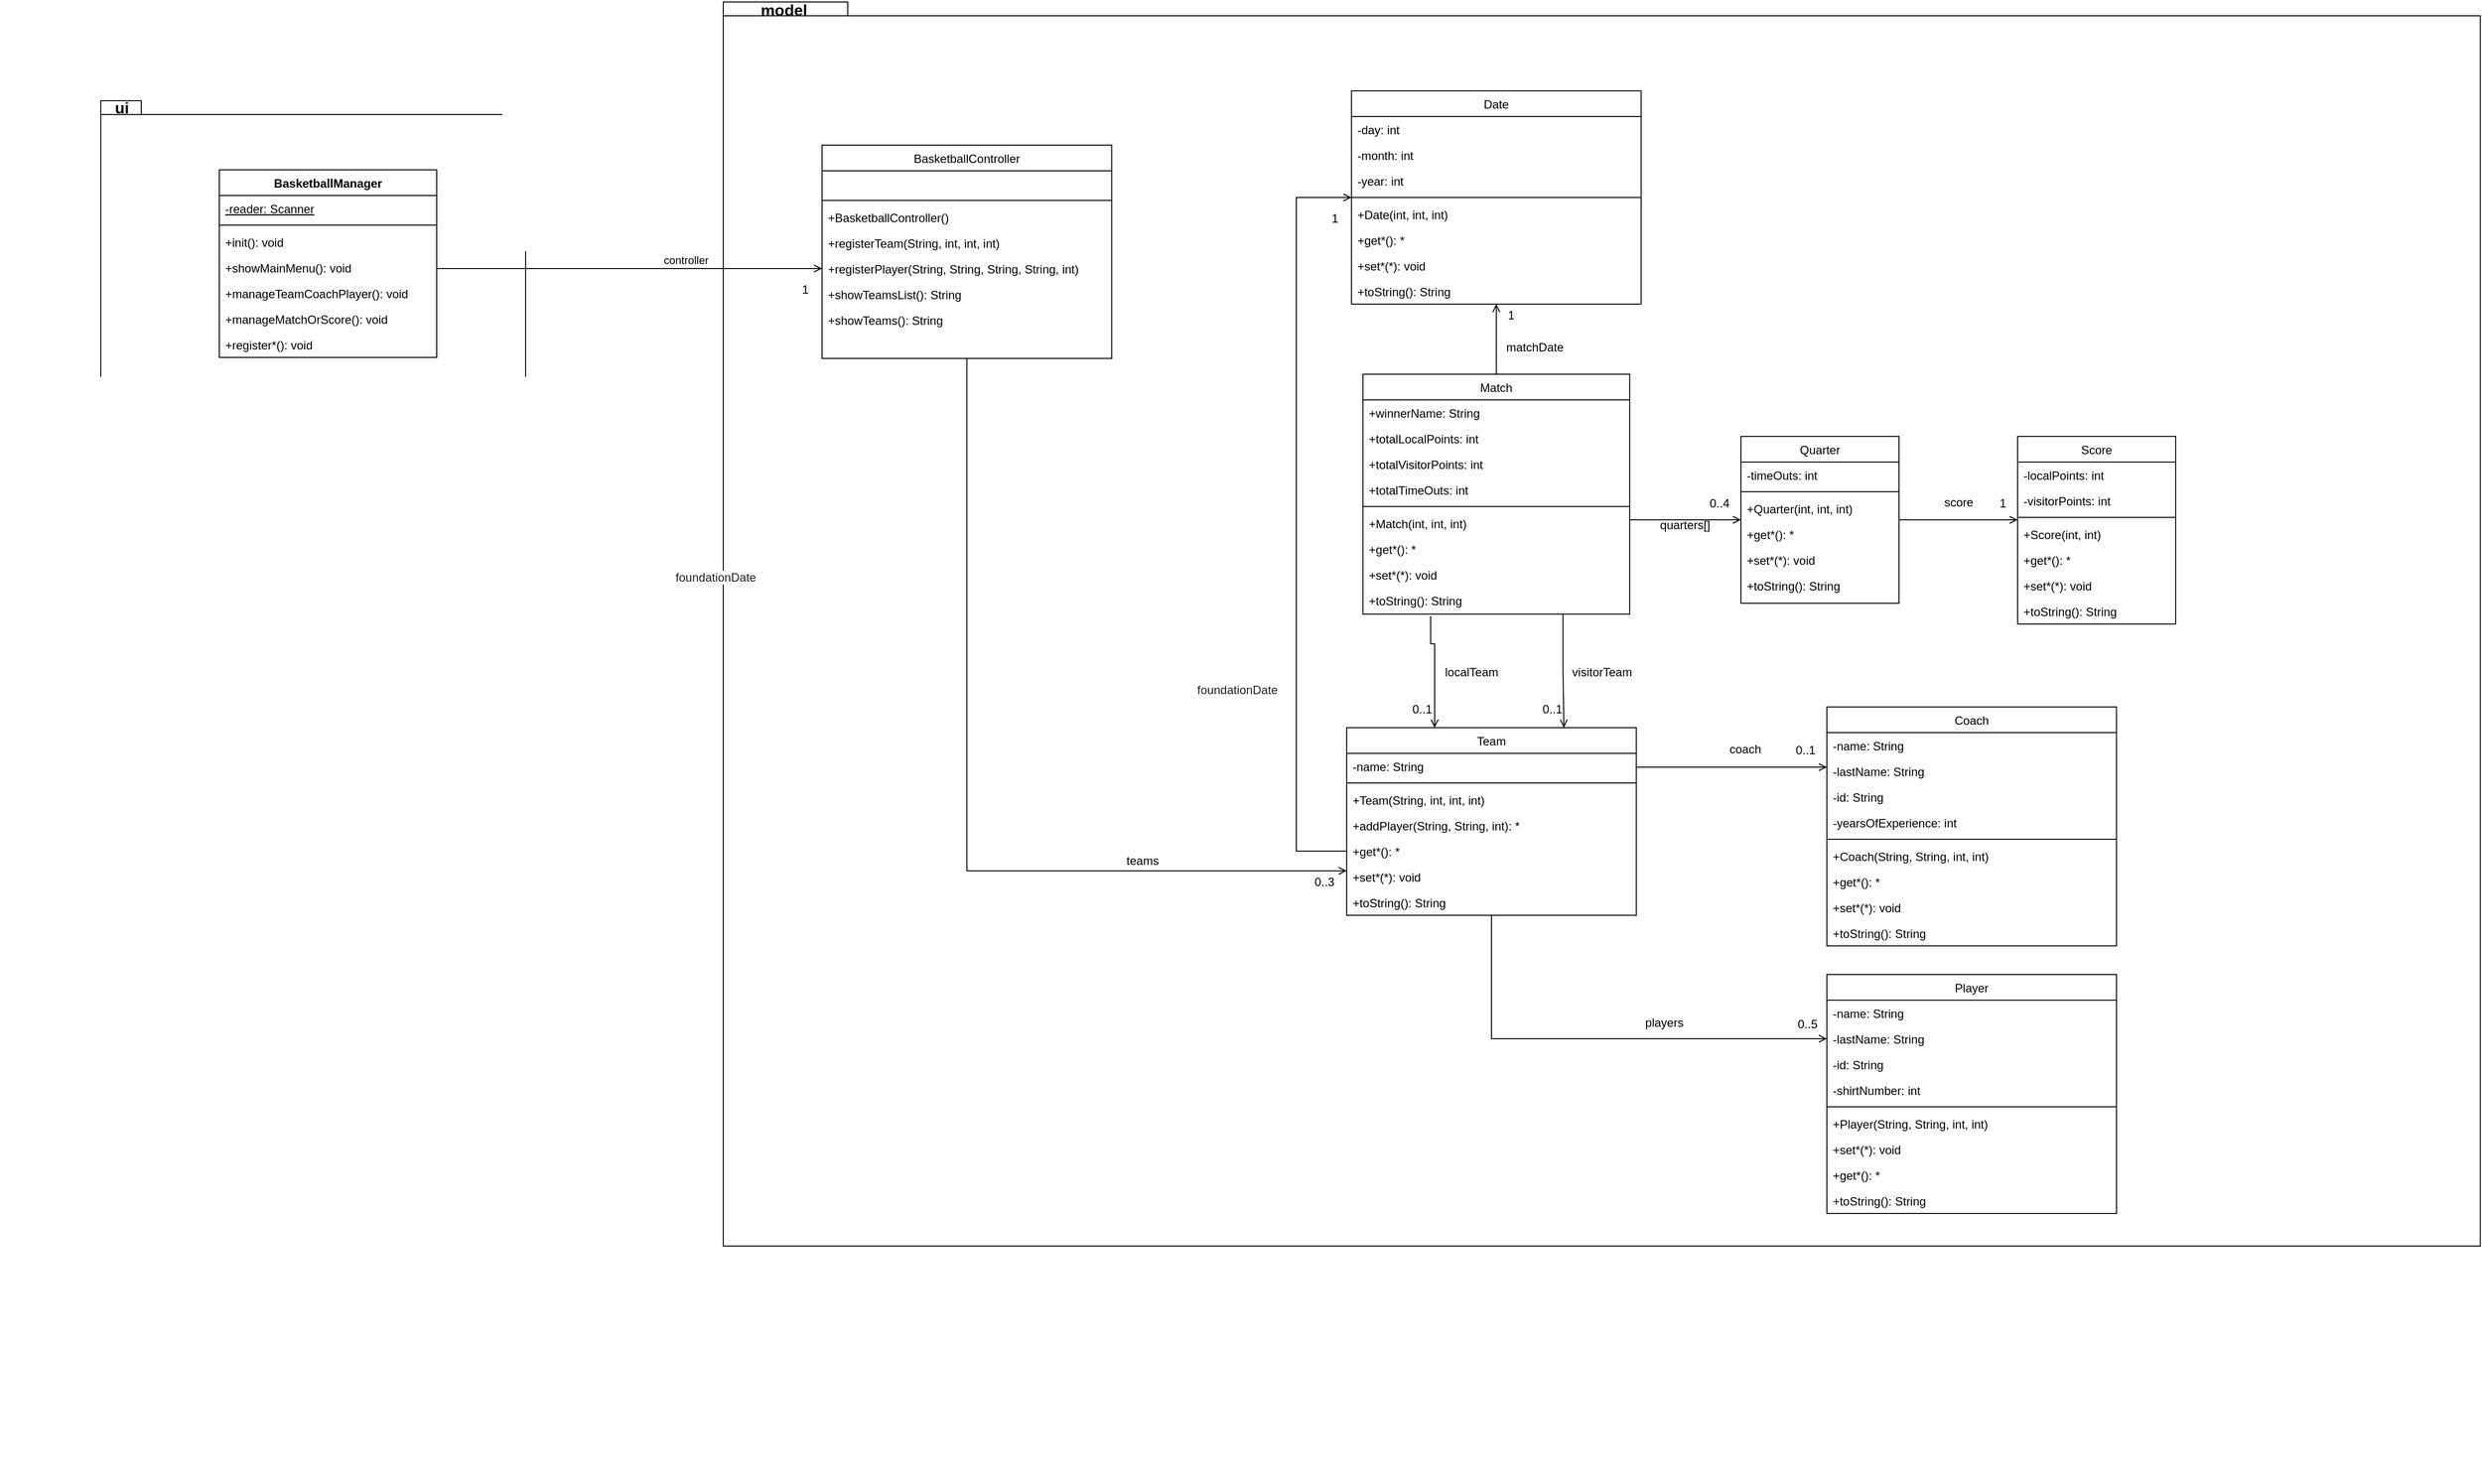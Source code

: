 <mxfile version="17.1.3" type="device"><diagram id="C5RBs43oDa-KdzZeNtuy" name="Page-1"><mxGraphModel dx="2058" dy="1641" grid="1" gridSize="10" guides="1" tooltips="1" connect="1" arrows="1" fold="1" page="1" pageScale="1" pageWidth="827" pageHeight="1169" math="0" shadow="0"><root><mxCell id="WIyWlLk6GJQsqaUBKTNV-0"/><mxCell id="WIyWlLk6GJQsqaUBKTNV-1" parent="WIyWlLk6GJQsqaUBKTNV-0"/><mxCell id="iSvfDCIpd0G1INtYwZN1-60" value="" style="group;editable=0;" parent="WIyWlLk6GJQsqaUBKTNV-1" vertex="1" connectable="0"><mxGeometry x="-10" y="-270" width="1620" height="1370" as="geometry"/></mxCell><mxCell id="iSvfDCIpd0G1INtYwZN1-57" value="model" style="text;strokeColor=none;fillColor=none;html=1;fontSize=16;fontStyle=1;verticalAlign=middle;align=center;" parent="iSvfDCIpd0G1INtYwZN1-60" vertex="1"><mxGeometry width="246.857" height="10" as="geometry"/></mxCell><mxCell id="iSvfDCIpd0G1INtYwZN1-62" value="Coach" style="swimlane;fontStyle=0;align=center;verticalAlign=top;childLayout=stackLayout;horizontal=1;startSize=26;horizontalStack=0;resizeParent=1;resizeLast=0;collapsible=1;marginBottom=0;rounded=0;shadow=0;strokeWidth=1;" parent="iSvfDCIpd0G1INtYwZN1-60" vertex="1"><mxGeometry x="842.991" y="470" width="246.857" height="216" as="geometry"><mxRectangle x="550" y="140" width="160" height="26" as="alternateBounds"/></mxGeometry></mxCell><mxCell id="iSvfDCIpd0G1INtYwZN1-63" value="-name: String" style="text;align=left;verticalAlign=top;spacingLeft=4;spacingRight=4;overflow=hidden;rotatable=0;points=[[0,0.5],[1,0.5]];portConstraint=eastwest;rounded=0;shadow=0;html=0;" parent="iSvfDCIpd0G1INtYwZN1-62" vertex="1"><mxGeometry y="26" width="246.857" height="26" as="geometry"/></mxCell><mxCell id="iSvfDCIpd0G1INtYwZN1-66" value="-lastName: String" style="text;align=left;verticalAlign=top;spacingLeft=4;spacingRight=4;overflow=hidden;rotatable=0;points=[[0,0.5],[1,0.5]];portConstraint=eastwest;rounded=0;shadow=0;html=0;" parent="iSvfDCIpd0G1INtYwZN1-62" vertex="1"><mxGeometry y="52" width="246.857" height="26" as="geometry"/></mxCell><mxCell id="iSvfDCIpd0G1INtYwZN1-65" value="-id: String" style="text;align=left;verticalAlign=top;spacingLeft=4;spacingRight=4;overflow=hidden;rotatable=0;points=[[0,0.5],[1,0.5]];portConstraint=eastwest;rounded=0;shadow=0;html=0;" parent="iSvfDCIpd0G1INtYwZN1-62" vertex="1"><mxGeometry y="78" width="246.857" height="26" as="geometry"/></mxCell><mxCell id="iSvfDCIpd0G1INtYwZN1-67" value="-yearsOfExperience: int" style="text;align=left;verticalAlign=top;spacingLeft=4;spacingRight=4;overflow=hidden;rotatable=0;points=[[0,0.5],[1,0.5]];portConstraint=eastwest;rounded=0;shadow=0;html=0;" parent="iSvfDCIpd0G1INtYwZN1-62" vertex="1"><mxGeometry y="104" width="246.857" height="26" as="geometry"/></mxCell><mxCell id="iSvfDCIpd0G1INtYwZN1-68" value="" style="line;html=1;strokeWidth=1;align=left;verticalAlign=middle;spacingTop=-1;spacingLeft=3;spacingRight=3;rotatable=0;labelPosition=right;points=[];portConstraint=eastwest;" parent="iSvfDCIpd0G1INtYwZN1-62" vertex="1"><mxGeometry y="130" width="246.857" height="8" as="geometry"/></mxCell><mxCell id="iSvfDCIpd0G1INtYwZN1-78" value="Player" style="swimlane;fontStyle=0;align=center;verticalAlign=top;childLayout=stackLayout;horizontal=1;startSize=26;horizontalStack=0;resizeParent=1;resizeLast=0;collapsible=1;marginBottom=0;rounded=0;shadow=0;strokeWidth=1;" parent="iSvfDCIpd0G1INtYwZN1-60" vertex="1"><mxGeometry x="842.991" y="720" width="246.857" height="216" as="geometry"><mxRectangle x="550" y="140" width="160" height="26" as="alternateBounds"/></mxGeometry></mxCell><mxCell id="iSvfDCIpd0G1INtYwZN1-79" value="-name: String" style="text;align=left;verticalAlign=top;spacingLeft=4;spacingRight=4;overflow=hidden;rotatable=0;points=[[0,0.5],[1,0.5]];portConstraint=eastwest;rounded=0;shadow=0;html=0;" parent="iSvfDCIpd0G1INtYwZN1-78" vertex="1"><mxGeometry y="26" width="246.857" height="26" as="geometry"/></mxCell><mxCell id="iSvfDCIpd0G1INtYwZN1-80" value="-lastName: String" style="text;align=left;verticalAlign=top;spacingLeft=4;spacingRight=4;overflow=hidden;rotatable=0;points=[[0,0.5],[1,0.5]];portConstraint=eastwest;rounded=0;shadow=0;html=0;" parent="iSvfDCIpd0G1INtYwZN1-78" vertex="1"><mxGeometry y="52" width="246.857" height="26" as="geometry"/></mxCell><mxCell id="iSvfDCIpd0G1INtYwZN1-81" value="-id: String" style="text;align=left;verticalAlign=top;spacingLeft=4;spacingRight=4;overflow=hidden;rotatable=0;points=[[0,0.5],[1,0.5]];portConstraint=eastwest;rounded=0;shadow=0;html=0;" parent="iSvfDCIpd0G1INtYwZN1-78" vertex="1"><mxGeometry y="78" width="246.857" height="26" as="geometry"/></mxCell><mxCell id="iSvfDCIpd0G1INtYwZN1-82" value="-shirtNumber: int" style="text;align=left;verticalAlign=top;spacingLeft=4;spacingRight=4;overflow=hidden;rotatable=0;points=[[0,0.5],[1,0.5]];portConstraint=eastwest;rounded=0;shadow=0;html=0;" parent="iSvfDCIpd0G1INtYwZN1-78" vertex="1"><mxGeometry y="104" width="246.857" height="26" as="geometry"/></mxCell><mxCell id="iSvfDCIpd0G1INtYwZN1-83" value="" style="line;html=1;strokeWidth=1;align=left;verticalAlign=middle;spacingTop=-1;spacingLeft=3;spacingRight=3;rotatable=0;labelPosition=right;points=[];portConstraint=eastwest;" parent="iSvfDCIpd0G1INtYwZN1-78" vertex="1"><mxGeometry y="130" width="246.857" height="8" as="geometry"/></mxCell><mxCell id="iSvfDCIpd0G1INtYwZN1-89" value="" style="endArrow=open;shadow=0;strokeWidth=1;rounded=0;endFill=1;edgeStyle=elbowEdgeStyle;elbow=vertical;" parent="iSvfDCIpd0G1INtYwZN1-60" edge="1"><mxGeometry x="0.5" y="41" relative="1" as="geometry"><mxPoint x="580.706" y="376.0" as="sourcePoint"/><mxPoint x="580.706" y="470" as="targetPoint"/><mxPoint x="-40" y="32" as="offset"/></mxGeometry></mxCell><mxCell id="iSvfDCIpd0G1INtYwZN1-90" value="1" style="resizable=0;align=left;verticalAlign=bottom;labelBackgroundColor=none;fontSize=12;" parent="iSvfDCIpd0G1INtYwZN1-89" connectable="0" vertex="1"><mxGeometry x="-1" relative="1" as="geometry"><mxPoint x="-10" y="24" as="offset"/></mxGeometry></mxCell><mxCell id="iSvfDCIpd0G1INtYwZN1-91" value="1" style="resizable=0;align=right;verticalAlign=bottom;labelBackgroundColor=none;fontSize=12;" parent="iSvfDCIpd0G1INtYwZN1-89" connectable="0" vertex="1"><mxGeometry x="1" relative="1" as="geometry"><mxPoint y="-10" as="offset"/></mxGeometry></mxCell><mxCell id="iSvfDCIpd0G1INtYwZN1-92" value="visitorTeam" style="text;html=1;resizable=0;points=[];;align=center;verticalAlign=middle;labelBackgroundColor=none;rounded=0;shadow=0;strokeWidth=1;fontSize=12;" parent="iSvfDCIpd0G1INtYwZN1-89" vertex="1" connectable="0"><mxGeometry x="0.5" y="49" relative="1" as="geometry"><mxPoint x="-9" y="-27" as="offset"/></mxGeometry></mxCell><mxCell id="iSvfDCIpd0G1INtYwZN1-99" value="+get*(): *" style="text;align=left;verticalAlign=top;spacingLeft=4;spacingRight=4;overflow=hidden;rotatable=0;points=[[0,0.5],[1,0.5]];portConstraint=eastwest;" parent="iSvfDCIpd0G1INtYwZN1-60" vertex="1"><mxGeometry x="1290.42" y="270" width="246.857" height="26" as="geometry"/></mxCell><mxCell id="iSvfDCIpd0G1INtYwZN1-100" value="+set*(*): void" style="text;align=left;verticalAlign=top;spacingLeft=4;spacingRight=4;overflow=hidden;rotatable=0;points=[[0,0.5],[1,0.5]];portConstraint=eastwest;" parent="iSvfDCIpd0G1INtYwZN1-60" vertex="1"><mxGeometry x="1290.42" y="296" width="246.857" height="26" as="geometry"/></mxCell><mxCell id="iSvfDCIpd0G1INtYwZN1-101" value="+Scoreboard()" style="text;align=left;verticalAlign=top;spacingLeft=4;spacingRight=4;overflow=hidden;rotatable=0;points=[[0,0.5],[1,0.5]];portConstraint=eastwest;" parent="iSvfDCIpd0G1INtYwZN1-60" vertex="1"><mxGeometry x="1290.42" y="246" width="246.857" height="26" as="geometry"/></mxCell><mxCell id="iSvfDCIpd0G1INtYwZN1-102" value="" style="group;expand=0;editable=0;" parent="iSvfDCIpd0G1INtYwZN1-60" vertex="1" connectable="0"><mxGeometry width="1620.0" height="1370" as="geometry"/></mxCell><mxCell id="iSvfDCIpd0G1INtYwZN1-103" value="" style="shape=folder;fontStyle=1;spacingTop=10;tabWidth=40;tabHeight=14;tabPosition=left;html=1;editable=0;" parent="iSvfDCIpd0G1INtYwZN1-102" vertex="1"><mxGeometry x="80" y="-130" width="1778.29" height="1260" as="geometry"/></mxCell><mxCell id="iSvfDCIpd0G1INtYwZN1-105" value="Coach" style="swimlane;fontStyle=0;align=center;verticalAlign=top;childLayout=stackLayout;horizontal=1;startSize=26;horizontalStack=0;resizeParent=1;resizeLast=0;collapsible=1;marginBottom=0;rounded=0;shadow=0;strokeWidth=1;" parent="iSvfDCIpd0G1INtYwZN1-102" vertex="1"><mxGeometry x="1196.961" y="584" width="293.143" height="242" as="geometry"><mxRectangle x="550" y="140" width="160" height="26" as="alternateBounds"/></mxGeometry></mxCell><mxCell id="iSvfDCIpd0G1INtYwZN1-106" value="-name: String" style="text;align=left;verticalAlign=top;spacingLeft=4;spacingRight=4;overflow=hidden;rotatable=0;points=[[0,0.5],[1,0.5]];portConstraint=eastwest;rounded=0;shadow=0;html=0;" parent="iSvfDCIpd0G1INtYwZN1-105" vertex="1"><mxGeometry y="26" width="293.143" height="26" as="geometry"/></mxCell><mxCell id="iSvfDCIpd0G1INtYwZN1-107" value="-lastName: String" style="text;align=left;verticalAlign=top;spacingLeft=4;spacingRight=4;overflow=hidden;rotatable=0;points=[[0,0.5],[1,0.5]];portConstraint=eastwest;rounded=0;shadow=0;html=0;" parent="iSvfDCIpd0G1INtYwZN1-105" vertex="1"><mxGeometry y="52" width="293.143" height="26" as="geometry"/></mxCell><mxCell id="iSvfDCIpd0G1INtYwZN1-108" value="-id: String" style="text;align=left;verticalAlign=top;spacingLeft=4;spacingRight=4;overflow=hidden;rotatable=0;points=[[0,0.5],[1,0.5]];portConstraint=eastwest;rounded=0;shadow=0;html=0;" parent="iSvfDCIpd0G1INtYwZN1-105" vertex="1"><mxGeometry y="78" width="293.143" height="26" as="geometry"/></mxCell><mxCell id="iSvfDCIpd0G1INtYwZN1-109" value="-yearsOfExperience: int" style="text;align=left;verticalAlign=top;spacingLeft=4;spacingRight=4;overflow=hidden;rotatable=0;points=[[0,0.5],[1,0.5]];portConstraint=eastwest;rounded=0;shadow=0;html=0;" parent="iSvfDCIpd0G1INtYwZN1-105" vertex="1"><mxGeometry y="104" width="293.143" height="26" as="geometry"/></mxCell><mxCell id="iSvfDCIpd0G1INtYwZN1-110" value="" style="line;html=1;strokeWidth=1;align=left;verticalAlign=middle;spacingTop=-1;spacingLeft=3;spacingRight=3;rotatable=0;labelPosition=right;points=[];portConstraint=eastwest;" parent="iSvfDCIpd0G1INtYwZN1-105" vertex="1"><mxGeometry y="130" width="293.143" height="8" as="geometry"/></mxCell><mxCell id="iSvfDCIpd0G1INtYwZN1-125" value="+Coach(String, String, int, int)" style="text;align=left;verticalAlign=top;spacingLeft=4;spacingRight=4;overflow=hidden;rotatable=0;points=[[0,0.5],[1,0.5]];portConstraint=eastwest;" parent="iSvfDCIpd0G1INtYwZN1-105" vertex="1"><mxGeometry y="138" width="293.143" height="26" as="geometry"/></mxCell><mxCell id="iSvfDCIpd0G1INtYwZN1-123" value="+get*(): *" style="text;align=left;verticalAlign=top;spacingLeft=4;spacingRight=4;overflow=hidden;rotatable=0;points=[[0,0.5],[1,0.5]];portConstraint=eastwest;" parent="iSvfDCIpd0G1INtYwZN1-105" vertex="1"><mxGeometry y="164" width="293.143" height="26" as="geometry"/></mxCell><mxCell id="iSvfDCIpd0G1INtYwZN1-124" value="+set*(*): void" style="text;align=left;verticalAlign=top;spacingLeft=4;spacingRight=4;overflow=hidden;rotatable=0;points=[[0,0.5],[1,0.5]];portConstraint=eastwest;" parent="iSvfDCIpd0G1INtYwZN1-105" vertex="1"><mxGeometry y="190" width="293.143" height="26" as="geometry"/></mxCell><mxCell id="GXTYJlBUm4R1N5sfBBOL-9" value="+toString(): String" style="text;align=left;verticalAlign=top;spacingLeft=4;spacingRight=4;overflow=hidden;rotatable=0;points=[[0,0.5],[1,0.5]];portConstraint=eastwest;" parent="iSvfDCIpd0G1INtYwZN1-105" vertex="1"><mxGeometry y="216" width="293.143" height="26" as="geometry"/></mxCell><mxCell id="iSvfDCIpd0G1INtYwZN1-111" value="Player" style="swimlane;fontStyle=0;align=center;verticalAlign=top;childLayout=stackLayout;horizontal=1;startSize=26;horizontalStack=0;resizeParent=1;resizeLast=0;collapsible=1;marginBottom=0;rounded=0;shadow=0;strokeWidth=1;" parent="iSvfDCIpd0G1INtYwZN1-102" vertex="1"><mxGeometry x="1196.961" y="855" width="293.143" height="242" as="geometry"><mxRectangle x="550" y="140" width="160" height="26" as="alternateBounds"/></mxGeometry></mxCell><mxCell id="iSvfDCIpd0G1INtYwZN1-112" value="-name: String" style="text;align=left;verticalAlign=top;spacingLeft=4;spacingRight=4;overflow=hidden;rotatable=0;points=[[0,0.5],[1,0.5]];portConstraint=eastwest;rounded=0;shadow=0;html=0;" parent="iSvfDCIpd0G1INtYwZN1-111" vertex="1"><mxGeometry y="26" width="293.143" height="26" as="geometry"/></mxCell><mxCell id="iSvfDCIpd0G1INtYwZN1-113" value="-lastName: String" style="text;align=left;verticalAlign=top;spacingLeft=4;spacingRight=4;overflow=hidden;rotatable=0;points=[[0,0.5],[1,0.5]];portConstraint=eastwest;rounded=0;shadow=0;html=0;" parent="iSvfDCIpd0G1INtYwZN1-111" vertex="1"><mxGeometry y="52" width="293.143" height="26" as="geometry"/></mxCell><mxCell id="iSvfDCIpd0G1INtYwZN1-114" value="-id: String" style="text;align=left;verticalAlign=top;spacingLeft=4;spacingRight=4;overflow=hidden;rotatable=0;points=[[0,0.5],[1,0.5]];portConstraint=eastwest;rounded=0;shadow=0;html=0;" parent="iSvfDCIpd0G1INtYwZN1-111" vertex="1"><mxGeometry y="78" width="293.143" height="26" as="geometry"/></mxCell><mxCell id="iSvfDCIpd0G1INtYwZN1-115" value="-shirtNumber: int" style="text;align=left;verticalAlign=top;spacingLeft=4;spacingRight=4;overflow=hidden;rotatable=0;points=[[0,0.5],[1,0.5]];portConstraint=eastwest;rounded=0;shadow=0;html=0;" parent="iSvfDCIpd0G1INtYwZN1-111" vertex="1"><mxGeometry y="104" width="293.143" height="26" as="geometry"/></mxCell><mxCell id="iSvfDCIpd0G1INtYwZN1-116" value="" style="line;html=1;strokeWidth=1;align=left;verticalAlign=middle;spacingTop=-1;spacingLeft=3;spacingRight=3;rotatable=0;labelPosition=right;points=[];portConstraint=eastwest;" parent="iSvfDCIpd0G1INtYwZN1-111" vertex="1"><mxGeometry y="130" width="293.143" height="8" as="geometry"/></mxCell><mxCell id="iSvfDCIpd0G1INtYwZN1-128" value="+Player(String, String, int, int)" style="text;align=left;verticalAlign=top;spacingLeft=4;spacingRight=4;overflow=hidden;rotatable=0;points=[[0,0.5],[1,0.5]];portConstraint=eastwest;" parent="iSvfDCIpd0G1INtYwZN1-111" vertex="1"><mxGeometry y="138" width="293.143" height="26" as="geometry"/></mxCell><mxCell id="iSvfDCIpd0G1INtYwZN1-127" value="+set*(*): void" style="text;align=left;verticalAlign=top;spacingLeft=4;spacingRight=4;overflow=hidden;rotatable=0;points=[[0,0.5],[1,0.5]];portConstraint=eastwest;" parent="iSvfDCIpd0G1INtYwZN1-111" vertex="1"><mxGeometry y="164" width="293.143" height="26" as="geometry"/></mxCell><mxCell id="GXTYJlBUm4R1N5sfBBOL-0" value="+get*(): *" style="text;align=left;verticalAlign=top;spacingLeft=4;spacingRight=4;overflow=hidden;rotatable=0;points=[[0,0.5],[1,0.5]];portConstraint=eastwest;" parent="iSvfDCIpd0G1INtYwZN1-111" vertex="1"><mxGeometry y="190" width="293.143" height="26" as="geometry"/></mxCell><mxCell id="iSvfDCIpd0G1INtYwZN1-126" value="+toString(): String" style="text;align=left;verticalAlign=top;spacingLeft=4;spacingRight=4;overflow=hidden;rotatable=0;points=[[0,0.5],[1,0.5]];portConstraint=eastwest;" parent="iSvfDCIpd0G1INtYwZN1-111" vertex="1"><mxGeometry y="216" width="293.143" height="26" as="geometry"/></mxCell><mxCell id="iSvfDCIpd0G1INtYwZN1-117" value="" style="endArrow=open;shadow=0;strokeWidth=1;rounded=0;endFill=1;edgeStyle=elbowEdgeStyle;elbow=vertical;exitX=0.75;exitY=1;exitDx=0;exitDy=0;entryX=0.75;entryY=0;entryDx=0;entryDy=0;" parent="iSvfDCIpd0G1INtYwZN1-102" source="zkfFHV4jXpPFQw0GAbJ--17" target="iSvfDCIpd0G1INtYwZN1-19" edge="1"><mxGeometry x="0.5" y="41" relative="1" as="geometry"><mxPoint x="580.706" y="376.0" as="sourcePoint"/><mxPoint x="580.706" y="470" as="targetPoint"/><mxPoint x="-40" y="32" as="offset"/><Array as="points"/></mxGeometry></mxCell><mxCell id="iSvfDCIpd0G1INtYwZN1-119" value="0..1" style="resizable=0;align=right;verticalAlign=bottom;labelBackgroundColor=none;fontSize=12;" parent="iSvfDCIpd0G1INtYwZN1-117" connectable="0" vertex="1"><mxGeometry x="1" relative="1" as="geometry"><mxPoint y="-10" as="offset"/></mxGeometry></mxCell><mxCell id="iSvfDCIpd0G1INtYwZN1-120" value="visitorTeam" style="text;html=1;resizable=0;points=[];;align=center;verticalAlign=middle;labelBackgroundColor=none;rounded=0;shadow=0;strokeWidth=1;fontSize=12;" parent="iSvfDCIpd0G1INtYwZN1-117" vertex="1" connectable="0"><mxGeometry x="0.5" y="49" relative="1" as="geometry"><mxPoint x="-11" y="-27" as="offset"/></mxGeometry></mxCell><mxCell id="zkfFHV4jXpPFQw0GAbJ--17" value="Match" style="swimlane;fontStyle=0;align=center;verticalAlign=top;childLayout=stackLayout;horizontal=1;startSize=26;horizontalStack=0;resizeParent=1;resizeLast=0;collapsible=1;marginBottom=0;rounded=0;shadow=0;strokeWidth=1;" parent="iSvfDCIpd0G1INtYwZN1-102" vertex="1"><mxGeometry x="727.39" y="247" width="270" height="243" as="geometry"><mxRectangle x="550" y="140" width="160" height="26" as="alternateBounds"/></mxGeometry></mxCell><mxCell id="GXTYJlBUm4R1N5sfBBOL-2" value="+winnerName: String" style="text;align=left;verticalAlign=top;spacingLeft=4;spacingRight=4;overflow=hidden;rotatable=0;points=[[0,0.5],[1,0.5]];portConstraint=eastwest;" parent="zkfFHV4jXpPFQw0GAbJ--17" vertex="1"><mxGeometry y="26" width="270" height="26" as="geometry"/></mxCell><mxCell id="cQgDJLJFamk2fEzmiph8-0" value="+totalLocalPoints: int" style="text;align=left;verticalAlign=top;spacingLeft=4;spacingRight=4;overflow=hidden;rotatable=0;points=[[0,0.5],[1,0.5]];portConstraint=eastwest;" parent="zkfFHV4jXpPFQw0GAbJ--17" vertex="1"><mxGeometry y="52" width="270" height="26" as="geometry"/></mxCell><mxCell id="cQgDJLJFamk2fEzmiph8-1" value="+totalVisitorPoints: int" style="text;align=left;verticalAlign=top;spacingLeft=4;spacingRight=4;overflow=hidden;rotatable=0;points=[[0,0.5],[1,0.5]];portConstraint=eastwest;" parent="zkfFHV4jXpPFQw0GAbJ--17" vertex="1"><mxGeometry y="78" width="270" height="26" as="geometry"/></mxCell><mxCell id="cQgDJLJFamk2fEzmiph8-2" value="+totalTimeOuts: int" style="text;align=left;verticalAlign=top;spacingLeft=4;spacingRight=4;overflow=hidden;rotatable=0;points=[[0,0.5],[1,0.5]];portConstraint=eastwest;" parent="zkfFHV4jXpPFQw0GAbJ--17" vertex="1"><mxGeometry y="104" width="270" height="26" as="geometry"/></mxCell><mxCell id="zkfFHV4jXpPFQw0GAbJ--23" value="" style="line;html=1;strokeWidth=1;align=left;verticalAlign=middle;spacingTop=-1;spacingLeft=3;spacingRight=3;rotatable=0;labelPosition=right;points=[];portConstraint=eastwest;" parent="zkfFHV4jXpPFQw0GAbJ--17" vertex="1"><mxGeometry y="130" width="270" height="8" as="geometry"/></mxCell><mxCell id="iSvfDCIpd0G1INtYwZN1-139" value="+Match(int, int, int)" style="text;align=left;verticalAlign=top;spacingLeft=4;spacingRight=4;overflow=hidden;rotatable=0;points=[[0,0.5],[1,0.5]];portConstraint=eastwest;" parent="zkfFHV4jXpPFQw0GAbJ--17" vertex="1"><mxGeometry y="138" width="270" height="26" as="geometry"/></mxCell><mxCell id="GXTYJlBUm4R1N5sfBBOL-6" value="+get*(): *" style="text;align=left;verticalAlign=top;spacingLeft=4;spacingRight=4;overflow=hidden;rotatable=0;points=[[0,0.5],[1,0.5]];portConstraint=eastwest;" parent="zkfFHV4jXpPFQw0GAbJ--17" vertex="1"><mxGeometry y="164" width="270" height="26" as="geometry"/></mxCell><mxCell id="GXTYJlBUm4R1N5sfBBOL-7" value="+set*(*): void" style="text;align=left;verticalAlign=top;spacingLeft=4;spacingRight=4;overflow=hidden;rotatable=0;points=[[0,0.5],[1,0.5]];portConstraint=eastwest;" parent="zkfFHV4jXpPFQw0GAbJ--17" vertex="1"><mxGeometry y="190" width="270" height="26" as="geometry"/></mxCell><mxCell id="GXTYJlBUm4R1N5sfBBOL-8" value="+toString(): String" style="text;align=left;verticalAlign=top;spacingLeft=4;spacingRight=4;overflow=hidden;rotatable=0;points=[[0,0.5],[1,0.5]];portConstraint=eastwest;" parent="zkfFHV4jXpPFQw0GAbJ--17" vertex="1"><mxGeometry y="216" width="270" height="26" as="geometry"/></mxCell><mxCell id="iSvfDCIpd0G1INtYwZN1-19" value="Team" style="swimlane;fontStyle=0;align=center;verticalAlign=top;childLayout=stackLayout;horizontal=1;startSize=26;horizontalStack=0;resizeParent=1;resizeLast=0;collapsible=1;marginBottom=0;rounded=0;shadow=0;strokeWidth=1;" parent="iSvfDCIpd0G1INtYwZN1-102" vertex="1"><mxGeometry x="710.96" y="605" width="293.14" height="190" as="geometry"><mxRectangle x="550" y="140" width="160" height="26" as="alternateBounds"/></mxGeometry></mxCell><mxCell id="iSvfDCIpd0G1INtYwZN1-20" value="-name: String" style="text;align=left;verticalAlign=top;spacingLeft=4;spacingRight=4;overflow=hidden;rotatable=0;points=[[0,0.5],[1,0.5]];portConstraint=eastwest;rounded=0;shadow=0;html=0;" parent="iSvfDCIpd0G1INtYwZN1-19" vertex="1"><mxGeometry y="26" width="293.14" height="26" as="geometry"/></mxCell><mxCell id="iSvfDCIpd0G1INtYwZN1-23" value="" style="line;html=1;strokeWidth=1;align=left;verticalAlign=middle;spacingTop=-1;spacingLeft=3;spacingRight=3;rotatable=0;labelPosition=right;points=[];portConstraint=eastwest;" parent="iSvfDCIpd0G1INtYwZN1-19" vertex="1"><mxGeometry y="52" width="293.14" height="8" as="geometry"/></mxCell><mxCell id="iSvfDCIpd0G1INtYwZN1-131" value="+Team(String, int, int, int)" style="text;align=left;verticalAlign=top;spacingLeft=4;spacingRight=4;overflow=hidden;rotatable=0;points=[[0,0.5],[1,0.5]];portConstraint=eastwest;" parent="iSvfDCIpd0G1INtYwZN1-19" vertex="1"><mxGeometry y="60" width="293.14" height="26" as="geometry"/></mxCell><mxCell id="zQhLyuQfiV7FukpSB4_3-63" value="+addPlayer(String, String, int): *" style="text;align=left;verticalAlign=top;spacingLeft=4;spacingRight=4;overflow=hidden;rotatable=0;points=[[0,0.5],[1,0.5]];portConstraint=eastwest;" vertex="1" parent="iSvfDCIpd0G1INtYwZN1-19"><mxGeometry y="86" width="293.14" height="26" as="geometry"/></mxCell><mxCell id="iSvfDCIpd0G1INtYwZN1-129" value="+get*(): *" style="text;align=left;verticalAlign=top;spacingLeft=4;spacingRight=4;overflow=hidden;rotatable=0;points=[[0,0.5],[1,0.5]];portConstraint=eastwest;" parent="iSvfDCIpd0G1INtYwZN1-19" vertex="1"><mxGeometry y="112" width="293.14" height="26" as="geometry"/></mxCell><mxCell id="iSvfDCIpd0G1INtYwZN1-130" value="+set*(*): void" style="text;align=left;verticalAlign=top;spacingLeft=4;spacingRight=4;overflow=hidden;rotatable=0;points=[[0,0.5],[1,0.5]];portConstraint=eastwest;" parent="iSvfDCIpd0G1INtYwZN1-19" vertex="1"><mxGeometry y="138" width="293.14" height="26" as="geometry"/></mxCell><mxCell id="GXTYJlBUm4R1N5sfBBOL-14" value="+toString(): String" style="text;align=left;verticalAlign=top;spacingLeft=4;spacingRight=4;overflow=hidden;rotatable=0;points=[[0,0.5],[1,0.5]];portConstraint=eastwest;" parent="iSvfDCIpd0G1INtYwZN1-19" vertex="1"><mxGeometry y="164" width="293.14" height="26" as="geometry"/></mxCell><mxCell id="iSvfDCIpd0G1INtYwZN1-26" value="" style="endArrow=open;shadow=0;strokeWidth=1;rounded=0;endFill=1;edgeStyle=elbowEdgeStyle;elbow=vertical;exitX=0.254;exitY=1.115;exitDx=0;exitDy=0;exitPerimeter=0;" parent="iSvfDCIpd0G1INtYwZN1-102" source="GXTYJlBUm4R1N5sfBBOL-8" target="iSvfDCIpd0G1INtYwZN1-19" edge="1"><mxGeometry x="0.5" y="41" relative="1" as="geometry"><mxPoint x="194.991" y="238.833" as="sourcePoint"/><mxPoint x="395.563" y="238.833" as="targetPoint"/><mxPoint x="-40" y="32" as="offset"/><Array as="points"><mxPoint x="800" y="520"/><mxPoint x="441.849" y="400"/><mxPoint x="441.849" y="410"/></Array></mxGeometry></mxCell><mxCell id="iSvfDCIpd0G1INtYwZN1-28" value="0..1" style="resizable=0;align=right;verticalAlign=bottom;labelBackgroundColor=none;fontSize=12;" parent="iSvfDCIpd0G1INtYwZN1-26" connectable="0" vertex="1"><mxGeometry x="1" relative="1" as="geometry"><mxPoint x="-1" y="-10" as="offset"/></mxGeometry></mxCell><mxCell id="iSvfDCIpd0G1INtYwZN1-29" value="localTeam" style="text;html=1;resizable=0;points=[];;align=center;verticalAlign=middle;labelBackgroundColor=none;rounded=0;shadow=0;strokeWidth=1;fontSize=12;" parent="iSvfDCIpd0G1INtYwZN1-26" vertex="1" connectable="0"><mxGeometry x="0.5" y="49" relative="1" as="geometry"><mxPoint x="-12" y="-27" as="offset"/></mxGeometry></mxCell><mxCell id="iSvfDCIpd0G1INtYwZN1-85" value="" style="endArrow=open;shadow=0;strokeWidth=1;rounded=0;endFill=1;edgeStyle=elbowEdgeStyle;elbow=vertical;entryX=0;entryY=0.25;entryDx=0;entryDy=0;exitX=1;exitY=0.5;exitDx=0;exitDy=0;" parent="iSvfDCIpd0G1INtYwZN1-102" source="iSvfDCIpd0G1INtYwZN1-20" target="iSvfDCIpd0G1INtYwZN1-105" edge="1"><mxGeometry x="0.5" y="41" relative="1" as="geometry"><mxPoint x="734.991" y="460.0" as="sourcePoint"/><mxPoint x="734.991" y="554" as="targetPoint"/><mxPoint x="-40" y="32" as="offset"/><Array as="points"><mxPoint x="1090" y="645"/><mxPoint x="1178.266" y="530"/><mxPoint x="1095.189" y="540"/></Array></mxGeometry></mxCell><mxCell id="iSvfDCIpd0G1INtYwZN1-86" value="" style="resizable=0;align=left;verticalAlign=bottom;labelBackgroundColor=none;fontSize=12;" parent="iSvfDCIpd0G1INtYwZN1-85" connectable="0" vertex="1"><mxGeometry x="-1" relative="1" as="geometry"><mxPoint x="10" y="-8" as="offset"/></mxGeometry></mxCell><mxCell id="iSvfDCIpd0G1INtYwZN1-87" value="0..1" style="resizable=0;align=right;verticalAlign=bottom;labelBackgroundColor=none;fontSize=12;" parent="iSvfDCIpd0G1INtYwZN1-85" connectable="0" vertex="1"><mxGeometry x="1" relative="1" as="geometry"><mxPoint x="-10" y="-8" as="offset"/></mxGeometry></mxCell><mxCell id="iSvfDCIpd0G1INtYwZN1-88" value="coach" style="text;html=1;resizable=0;points=[];;align=center;verticalAlign=middle;labelBackgroundColor=none;rounded=0;shadow=0;strokeWidth=1;fontSize=12;" parent="iSvfDCIpd0G1INtYwZN1-85" vertex="1" connectable="0"><mxGeometry x="0.5" y="49" relative="1" as="geometry"><mxPoint x="-35" y="31" as="offset"/></mxGeometry></mxCell><mxCell id="iSvfDCIpd0G1INtYwZN1-93" value="" style="endArrow=open;shadow=0;strokeWidth=1;rounded=0;endFill=1;edgeStyle=elbowEdgeStyle;elbow=vertical;exitX=0.5;exitY=1;exitDx=0;exitDy=0;entryX=0;entryY=0.5;entryDx=0;entryDy=0;" parent="iSvfDCIpd0G1INtYwZN1-102" source="iSvfDCIpd0G1INtYwZN1-19" target="iSvfDCIpd0G1INtYwZN1-113" edge="1"><mxGeometry x="0.5" y="41" relative="1" as="geometry"><mxPoint x="642.42" y="587.846" as="sourcePoint"/><mxPoint x="1199.035" y="770" as="targetPoint"/><mxPoint x="-40" y="32" as="offset"/><Array as="points"><mxPoint x="1040" y="920"/><mxPoint x="1136.728" y="806"/><mxPoint x="1157.497" y="820"/><mxPoint x="1136.728" y="800"/><mxPoint x="1095.189" y="770"/><mxPoint x="1022.497" y="810"/></Array></mxGeometry></mxCell><mxCell id="iSvfDCIpd0G1INtYwZN1-95" value="0..5" style="resizable=0;align=right;verticalAlign=bottom;labelBackgroundColor=none;fontSize=12;" parent="iSvfDCIpd0G1INtYwZN1-93" connectable="0" vertex="1"><mxGeometry x="1" relative="1" as="geometry"><mxPoint x="-8" y="-6" as="offset"/></mxGeometry></mxCell><mxCell id="iSvfDCIpd0G1INtYwZN1-96" value="players" style="text;html=1;resizable=0;points=[];;align=center;verticalAlign=middle;labelBackgroundColor=none;rounded=0;shadow=0;strokeWidth=1;fontSize=12;" parent="iSvfDCIpd0G1INtYwZN1-93" vertex="1" connectable="0"><mxGeometry x="0.5" y="49" relative="1" as="geometry"><mxPoint x="-49" y="33" as="offset"/></mxGeometry></mxCell><mxCell id="iSvfDCIpd0G1INtYwZN1-30" value="Quarter" style="swimlane;fontStyle=0;align=center;verticalAlign=top;childLayout=stackLayout;horizontal=1;startSize=26;horizontalStack=0;resizeParent=1;resizeLast=0;collapsible=1;marginBottom=0;rounded=0;shadow=0;strokeWidth=1;" parent="iSvfDCIpd0G1INtYwZN1-102" vertex="1"><mxGeometry x="1110" y="310" width="160" height="169" as="geometry"><mxRectangle x="550" y="140" width="160" height="26" as="alternateBounds"/></mxGeometry></mxCell><mxCell id="iSvfDCIpd0G1INtYwZN1-36" value="-timeOuts: int" style="text;align=left;verticalAlign=top;spacingLeft=4;spacingRight=4;overflow=hidden;rotatable=0;points=[[0,0.5],[1,0.5]];portConstraint=eastwest;" parent="iSvfDCIpd0G1INtYwZN1-30" vertex="1"><mxGeometry y="26" width="160" height="26" as="geometry"/></mxCell><mxCell id="iSvfDCIpd0G1INtYwZN1-31" value="" style="line;html=1;strokeWidth=1;align=left;verticalAlign=middle;spacingTop=-1;spacingLeft=3;spacingRight=3;rotatable=0;labelPosition=right;points=[];portConstraint=eastwest;" parent="iSvfDCIpd0G1INtYwZN1-30" vertex="1"><mxGeometry y="52" width="160" height="8" as="geometry"/></mxCell><mxCell id="iSvfDCIpd0G1INtYwZN1-47" value="+Quarter(int, int, int)" style="text;align=left;verticalAlign=top;spacingLeft=4;spacingRight=4;overflow=hidden;rotatable=0;points=[[0,0.5],[1,0.5]];portConstraint=eastwest;" parent="iSvfDCIpd0G1INtYwZN1-30" vertex="1"><mxGeometry y="60" width="160" height="26" as="geometry"/></mxCell><mxCell id="GXTYJlBUm4R1N5sfBBOL-17" value="+get*(): *" style="text;align=left;verticalAlign=top;spacingLeft=4;spacingRight=4;overflow=hidden;rotatable=0;points=[[0,0.5],[1,0.5]];portConstraint=eastwest;" parent="iSvfDCIpd0G1INtYwZN1-30" vertex="1"><mxGeometry y="86" width="160" height="26" as="geometry"/></mxCell><mxCell id="GXTYJlBUm4R1N5sfBBOL-18" value="+set*(*): void" style="text;align=left;verticalAlign=top;spacingLeft=4;spacingRight=4;overflow=hidden;rotatable=0;points=[[0,0.5],[1,0.5]];portConstraint=eastwest;" parent="iSvfDCIpd0G1INtYwZN1-30" vertex="1"><mxGeometry y="112" width="160" height="26" as="geometry"/></mxCell><mxCell id="cQgDJLJFamk2fEzmiph8-3" value="+toString(): String" style="text;align=left;verticalAlign=top;spacingLeft=4;spacingRight=4;overflow=hidden;rotatable=0;points=[[0,0.5],[1,0.5]];portConstraint=eastwest;" parent="iSvfDCIpd0G1INtYwZN1-30" vertex="1"><mxGeometry y="138" width="160" height="26" as="geometry"/></mxCell><mxCell id="iSvfDCIpd0G1INtYwZN1-38" value="Score" style="swimlane;fontStyle=0;align=center;verticalAlign=top;childLayout=stackLayout;horizontal=1;startSize=26;horizontalStack=0;resizeParent=1;resizeLast=0;collapsible=1;marginBottom=0;rounded=0;shadow=0;strokeWidth=1;" parent="iSvfDCIpd0G1INtYwZN1-102" vertex="1"><mxGeometry x="1390" y="310" width="160" height="190" as="geometry"><mxRectangle x="550" y="140" width="160" height="26" as="alternateBounds"/></mxGeometry></mxCell><mxCell id="iSvfDCIpd0G1INtYwZN1-39" value="-localPoints: int" style="text;align=left;verticalAlign=top;spacingLeft=4;spacingRight=4;overflow=hidden;rotatable=0;points=[[0,0.5],[1,0.5]];portConstraint=eastwest;" parent="iSvfDCIpd0G1INtYwZN1-38" vertex="1"><mxGeometry y="26" width="160" height="26" as="geometry"/></mxCell><mxCell id="iSvfDCIpd0G1INtYwZN1-45" value="-visitorPoints: int" style="text;align=left;verticalAlign=top;spacingLeft=4;spacingRight=4;overflow=hidden;rotatable=0;points=[[0,0.5],[1,0.5]];portConstraint=eastwest;" parent="iSvfDCIpd0G1INtYwZN1-38" vertex="1"><mxGeometry y="52" width="160" height="26" as="geometry"/></mxCell><mxCell id="iSvfDCIpd0G1INtYwZN1-40" value="" style="line;html=1;strokeWidth=1;align=left;verticalAlign=middle;spacingTop=-1;spacingLeft=3;spacingRight=3;rotatable=0;labelPosition=right;points=[];portConstraint=eastwest;" parent="iSvfDCIpd0G1INtYwZN1-38" vertex="1"><mxGeometry y="78" width="160" height="8" as="geometry"/></mxCell><mxCell id="iSvfDCIpd0G1INtYwZN1-48" value="+Score(int, int)" style="text;align=left;verticalAlign=top;spacingLeft=4;spacingRight=4;overflow=hidden;rotatable=0;points=[[0,0.5],[1,0.5]];portConstraint=eastwest;" parent="iSvfDCIpd0G1INtYwZN1-38" vertex="1"><mxGeometry y="86" width="160" height="26" as="geometry"/></mxCell><mxCell id="GXTYJlBUm4R1N5sfBBOL-15" value="+get*(): *" style="text;align=left;verticalAlign=top;spacingLeft=4;spacingRight=4;overflow=hidden;rotatable=0;points=[[0,0.5],[1,0.5]];portConstraint=eastwest;" parent="iSvfDCIpd0G1INtYwZN1-38" vertex="1"><mxGeometry y="112" width="160" height="26" as="geometry"/></mxCell><mxCell id="GXTYJlBUm4R1N5sfBBOL-16" value="+set*(*): void" style="text;align=left;verticalAlign=top;spacingLeft=4;spacingRight=4;overflow=hidden;rotatable=0;points=[[0,0.5],[1,0.5]];portConstraint=eastwest;" parent="iSvfDCIpd0G1INtYwZN1-38" vertex="1"><mxGeometry y="138" width="160" height="26" as="geometry"/></mxCell><mxCell id="cQgDJLJFamk2fEzmiph8-4" value="+toString(): String" style="text;align=left;verticalAlign=top;spacingLeft=4;spacingRight=4;overflow=hidden;rotatable=0;points=[[0,0.5],[1,0.5]];portConstraint=eastwest;" parent="iSvfDCIpd0G1INtYwZN1-38" vertex="1"><mxGeometry y="164" width="160" height="26" as="geometry"/></mxCell><mxCell id="iSvfDCIpd0G1INtYwZN1-41" value="" style="endArrow=open;shadow=0;strokeWidth=1;rounded=0;endFill=1;edgeStyle=elbowEdgeStyle;elbow=vertical;" parent="iSvfDCIpd0G1INtYwZN1-102" source="iSvfDCIpd0G1INtYwZN1-30" target="iSvfDCIpd0G1INtYwZN1-38" edge="1"><mxGeometry x="0.5" y="41" relative="1" as="geometry"><mxPoint x="924.42" y="299" as="sourcePoint"/><mxPoint x="924.42" y="229" as="targetPoint"/><mxPoint x="-40" y="32" as="offset"/></mxGeometry></mxCell><mxCell id="iSvfDCIpd0G1INtYwZN1-43" value="1" style="resizable=0;align=right;verticalAlign=bottom;labelBackgroundColor=none;fontSize=12;" parent="iSvfDCIpd0G1INtYwZN1-41" connectable="0" vertex="1"><mxGeometry x="1" relative="1" as="geometry"><mxPoint x="-10" y="-8" as="offset"/></mxGeometry></mxCell><mxCell id="iSvfDCIpd0G1INtYwZN1-44" value="score" style="text;html=1;resizable=0;points=[];;align=center;verticalAlign=middle;labelBackgroundColor=none;rounded=0;shadow=0;strokeWidth=1;fontSize=12;" parent="iSvfDCIpd0G1INtYwZN1-41" vertex="1" connectable="0"><mxGeometry x="0.5" y="49" relative="1" as="geometry"><mxPoint x="-30" y="31" as="offset"/></mxGeometry></mxCell><mxCell id="iSvfDCIpd0G1INtYwZN1-32" value="" style="endArrow=open;shadow=0;strokeWidth=1;rounded=0;endFill=1;edgeStyle=elbowEdgeStyle;elbow=vertical;" parent="iSvfDCIpd0G1INtYwZN1-102" target="iSvfDCIpd0G1INtYwZN1-30" edge="1" source="zkfFHV4jXpPFQw0GAbJ--17"><mxGeometry x="0.5" y="41" relative="1" as="geometry"><mxPoint x="997.39" y="220" as="sourcePoint"/><mxPoint x="624.42" y="179" as="targetPoint"/><mxPoint x="-40" y="32" as="offset"/></mxGeometry></mxCell><mxCell id="iSvfDCIpd0G1INtYwZN1-34" value="0..4" style="resizable=0;align=right;verticalAlign=bottom;labelBackgroundColor=none;fontSize=12;" parent="iSvfDCIpd0G1INtYwZN1-32" connectable="0" vertex="1"><mxGeometry x="1" relative="1" as="geometry"><mxPoint x="-10" y="-8" as="offset"/></mxGeometry></mxCell><mxCell id="iSvfDCIpd0G1INtYwZN1-35" value="quarters[]" style="text;html=1;resizable=0;points=[];;align=center;verticalAlign=middle;labelBackgroundColor=none;rounded=0;shadow=0;strokeWidth=1;fontSize=12;" parent="iSvfDCIpd0G1INtYwZN1-32" vertex="1" connectable="0"><mxGeometry x="0.5" y="49" relative="1" as="geometry"><mxPoint x="-29" y="54" as="offset"/></mxGeometry></mxCell><mxCell id="zQhLyuQfiV7FukpSB4_3-41" value="BasketballController" style="swimlane;fontStyle=0;align=center;verticalAlign=top;childLayout=stackLayout;horizontal=1;startSize=26;horizontalStack=0;resizeParent=1;resizeLast=0;collapsible=1;marginBottom=0;rounded=0;shadow=0;strokeWidth=1;" vertex="1" parent="iSvfDCIpd0G1INtYwZN1-102"><mxGeometry x="180.003" y="15" width="293.143" height="216" as="geometry"><mxRectangle x="550" y="140" width="160" height="26" as="alternateBounds"/></mxGeometry></mxCell><mxCell id="zQhLyuQfiV7FukpSB4_3-62" value="&#10;&#10;-day: int" style="text;align=left;verticalAlign=top;spacingLeft=4;spacingRight=4;overflow=hidden;rotatable=0;points=[[0,0.5],[1,0.5]];portConstraint=eastwest;" vertex="1" parent="zQhLyuQfiV7FukpSB4_3-41"><mxGeometry y="26" width="293.143" height="26" as="geometry"/></mxCell><mxCell id="zQhLyuQfiV7FukpSB4_3-45" value="" style="line;html=1;strokeWidth=1;align=left;verticalAlign=middle;spacingTop=-1;spacingLeft=3;spacingRight=3;rotatable=0;labelPosition=right;points=[];portConstraint=eastwest;" vertex="1" parent="zQhLyuQfiV7FukpSB4_3-41"><mxGeometry y="52" width="293.143" height="8" as="geometry"/></mxCell><mxCell id="zQhLyuQfiV7FukpSB4_3-46" value="+BasketballController()" style="text;align=left;verticalAlign=top;spacingLeft=4;spacingRight=4;overflow=hidden;rotatable=0;points=[[0,0.5],[1,0.5]];portConstraint=eastwest;" vertex="1" parent="zQhLyuQfiV7FukpSB4_3-41"><mxGeometry y="60" width="293.143" height="26" as="geometry"/></mxCell><mxCell id="zQhLyuQfiV7FukpSB4_3-47" value="+registerTeam(String, int, int, int)" style="text;align=left;verticalAlign=top;spacingLeft=4;spacingRight=4;overflow=hidden;rotatable=0;points=[[0,0.5],[1,0.5]];portConstraint=eastwest;" vertex="1" parent="zQhLyuQfiV7FukpSB4_3-41"><mxGeometry y="86" width="293.143" height="26" as="geometry"/></mxCell><mxCell id="zQhLyuQfiV7FukpSB4_3-53" value="+registerPlayer(String, String, String, String, int)" style="text;align=left;verticalAlign=top;spacingLeft=4;spacingRight=4;overflow=hidden;rotatable=0;points=[[0,0.5],[1,0.5]];portConstraint=eastwest;" vertex="1" parent="zQhLyuQfiV7FukpSB4_3-41"><mxGeometry y="112" width="293.143" height="26" as="geometry"/></mxCell><mxCell id="zQhLyuQfiV7FukpSB4_3-48" value="+showTeamsList(): String" style="text;align=left;verticalAlign=top;spacingLeft=4;spacingRight=4;overflow=hidden;rotatable=0;points=[[0,0.5],[1,0.5]];portConstraint=eastwest;" vertex="1" parent="zQhLyuQfiV7FukpSB4_3-41"><mxGeometry y="138" width="293.143" height="26" as="geometry"/></mxCell><mxCell id="zQhLyuQfiV7FukpSB4_3-54" value="+showTeams(): String" style="text;align=left;verticalAlign=top;spacingLeft=4;spacingRight=4;overflow=hidden;rotatable=0;points=[[0,0.5],[1,0.5]];portConstraint=eastwest;" vertex="1" parent="zQhLyuQfiV7FukpSB4_3-41"><mxGeometry y="164" width="293.143" height="26" as="geometry"/></mxCell><mxCell id="zQhLyuQfiV7FukpSB4_3-50" value="" style="endArrow=open;shadow=0;strokeWidth=1;rounded=0;endFill=1;edgeStyle=elbowEdgeStyle;elbow=vertical;exitX=0.5;exitY=1;exitDx=0;exitDy=0;" edge="1" parent="iSvfDCIpd0G1INtYwZN1-102" source="zQhLyuQfiV7FukpSB4_3-41" target="iSvfDCIpd0G1INtYwZN1-19"><mxGeometry x="0.5" y="41" relative="1" as="geometry"><mxPoint x="326.574" y="230.0" as="sourcePoint"/><mxPoint x="810.0" y="615" as="targetPoint"/><mxPoint x="-40" y="32" as="offset"/><Array as="points"><mxPoint x="750" y="750"/><mxPoint x="510" y="580"/><mxPoint x="810" y="530"/><mxPoint x="451.849" y="410"/><mxPoint x="451.849" y="420"/></Array></mxGeometry></mxCell><mxCell id="zQhLyuQfiV7FukpSB4_3-51" value="0..3" style="resizable=0;align=right;verticalAlign=bottom;labelBackgroundColor=none;fontSize=12;" connectable="0" vertex="1" parent="zQhLyuQfiV7FukpSB4_3-50"><mxGeometry x="1" relative="1" as="geometry"><mxPoint x="-11" y="20" as="offset"/></mxGeometry></mxCell><mxCell id="zQhLyuQfiV7FukpSB4_3-52" value="teams" style="text;html=1;resizable=0;points=[];;align=center;verticalAlign=middle;labelBackgroundColor=none;rounded=0;shadow=0;strokeWidth=1;fontSize=12;" vertex="1" connectable="0" parent="zQhLyuQfiV7FukpSB4_3-50"><mxGeometry x="0.5" y="49" relative="1" as="geometry"><mxPoint x="19" y="39" as="offset"/></mxGeometry></mxCell><mxCell id="iSvfDCIpd0G1INtYwZN1-104" value="model" style="text;strokeColor=none;fillColor=none;html=1;fontSize=16;fontStyle=1;verticalAlign=middle;align=center;" parent="WIyWlLk6GJQsqaUBKTNV-1" vertex="1"><mxGeometry x="8" y="-397" width="246.857" height="10" as="geometry"/></mxCell><mxCell id="iSvfDCIpd0G1INtYwZN1-7" value="Date" style="swimlane;fontStyle=0;align=center;verticalAlign=top;childLayout=stackLayout;horizontal=1;startSize=26;horizontalStack=0;resizeParent=1;resizeLast=0;collapsible=1;marginBottom=0;rounded=0;shadow=0;strokeWidth=1;" parent="WIyWlLk6GJQsqaUBKTNV-1" vertex="1"><mxGeometry x="705.823" y="-310" width="293.143" height="216" as="geometry"><mxRectangle x="550" y="140" width="160" height="26" as="alternateBounds"/></mxGeometry></mxCell><mxCell id="iSvfDCIpd0G1INtYwZN1-8" value="-day: int" style="text;align=left;verticalAlign=top;spacingLeft=4;spacingRight=4;overflow=hidden;rotatable=0;points=[[0,0.5],[1,0.5]];portConstraint=eastwest;" parent="iSvfDCIpd0G1INtYwZN1-7" vertex="1"><mxGeometry y="26" width="293.143" height="26" as="geometry"/></mxCell><mxCell id="iSvfDCIpd0G1INtYwZN1-9" value="-month: int" style="text;align=left;verticalAlign=top;spacingLeft=4;spacingRight=4;overflow=hidden;rotatable=0;points=[[0,0.5],[1,0.5]];portConstraint=eastwest;rounded=0;shadow=0;html=0;" parent="iSvfDCIpd0G1INtYwZN1-7" vertex="1"><mxGeometry y="52" width="293.143" height="26" as="geometry"/></mxCell><mxCell id="iSvfDCIpd0G1INtYwZN1-10" value="-year: int" style="text;align=left;verticalAlign=top;spacingLeft=4;spacingRight=4;overflow=hidden;rotatable=0;points=[[0,0.5],[1,0.5]];portConstraint=eastwest;rounded=0;shadow=0;html=0;" parent="iSvfDCIpd0G1INtYwZN1-7" vertex="1"><mxGeometry y="78" width="293.143" height="26" as="geometry"/></mxCell><mxCell id="iSvfDCIpd0G1INtYwZN1-11" value="" style="line;html=1;strokeWidth=1;align=left;verticalAlign=middle;spacingTop=-1;spacingLeft=3;spacingRight=3;rotatable=0;labelPosition=right;points=[];portConstraint=eastwest;" parent="iSvfDCIpd0G1INtYwZN1-7" vertex="1"><mxGeometry y="104" width="293.143" height="8" as="geometry"/></mxCell><mxCell id="iSvfDCIpd0G1INtYwZN1-12" value="+Date(int, int, int)" style="text;align=left;verticalAlign=top;spacingLeft=4;spacingRight=4;overflow=hidden;rotatable=0;points=[[0,0.5],[1,0.5]];portConstraint=eastwest;" parent="iSvfDCIpd0G1INtYwZN1-7" vertex="1"><mxGeometry y="112" width="293.143" height="26" as="geometry"/></mxCell><mxCell id="iSvfDCIpd0G1INtYwZN1-13" value="+get*(): *" style="text;align=left;verticalAlign=top;spacingLeft=4;spacingRight=4;overflow=hidden;rotatable=0;points=[[0,0.5],[1,0.5]];portConstraint=eastwest;" parent="iSvfDCIpd0G1INtYwZN1-7" vertex="1"><mxGeometry y="138" width="293.143" height="26" as="geometry"/></mxCell><mxCell id="iSvfDCIpd0G1INtYwZN1-14" value="+set*(*): void" style="text;align=left;verticalAlign=top;spacingLeft=4;spacingRight=4;overflow=hidden;rotatable=0;points=[[0,0.5],[1,0.5]];portConstraint=eastwest;" parent="iSvfDCIpd0G1INtYwZN1-7" vertex="1"><mxGeometry y="164" width="293.143" height="26" as="geometry"/></mxCell><mxCell id="GXTYJlBUm4R1N5sfBBOL-1" value="+toString(): String" style="text;align=left;verticalAlign=top;spacingLeft=4;spacingRight=4;overflow=hidden;rotatable=0;points=[[0,0.5],[1,0.5]];portConstraint=eastwest;" parent="iSvfDCIpd0G1INtYwZN1-7" vertex="1"><mxGeometry y="190" width="293.143" height="26" as="geometry"/></mxCell><mxCell id="iSvfDCIpd0G1INtYwZN1-49" value="" style="endArrow=open;shadow=0;strokeWidth=1;rounded=0;endFill=1;edgeStyle=elbowEdgeStyle;elbow=vertical;exitX=0;exitY=0.5;exitDx=0;exitDy=0;" parent="WIyWlLk6GJQsqaUBKTNV-1" target="iSvfDCIpd0G1INtYwZN1-7" edge="1" source="iSvfDCIpd0G1INtYwZN1-129"><mxGeometry x="0.5" y="41" relative="1" as="geometry"><mxPoint x="700.961" y="286" as="sourcePoint"/><mxPoint x="154.134" y="244" as="targetPoint"/><mxPoint x="-40" y="32" as="offset"/><Array as="points"><mxPoint x="650" y="40"/><mxPoint x="600" y="430"/><mxPoint x="634.42" y="260"/><mxPoint x="638.651"/><mxPoint x="586.728"/><mxPoint x="246.706" y="60"/><mxPoint x="-169.866" y="-50"/></Array></mxGeometry></mxCell><mxCell id="iSvfDCIpd0G1INtYwZN1-51" value="1" style="resizable=0;align=right;verticalAlign=bottom;labelBackgroundColor=none;fontSize=12;" parent="iSvfDCIpd0G1INtYwZN1-49" connectable="0" vertex="1"><mxGeometry x="1" relative="1" as="geometry"><mxPoint x="-12" y="30" as="offset"/></mxGeometry></mxCell><mxCell id="iSvfDCIpd0G1INtYwZN1-52" value="&lt;span style=&quot;color: rgb(32 , 33 , 36) ; font-family: &amp;#34;arial&amp;#34; , sans-serif ; background-color: rgb(255 , 255 , 255)&quot;&gt;&lt;font style=&quot;font-size: 12px&quot;&gt;foundationDate&lt;/font&gt;&lt;/span&gt;" style="text;html=1;resizable=0;points=[];;align=center;verticalAlign=middle;labelBackgroundColor=none;rounded=0;shadow=0;strokeWidth=1;fontSize=12;" parent="iSvfDCIpd0G1INtYwZN1-49" vertex="1" connectable="0"><mxGeometry x="0.5" y="49" relative="1" as="geometry"><mxPoint x="-11" y="362" as="offset"/></mxGeometry></mxCell><mxCell id="iSvfDCIpd0G1INtYwZN1-15" value="" style="endArrow=open;shadow=0;strokeWidth=1;rounded=0;endFill=1;edgeStyle=elbowEdgeStyle;elbow=vertical;" parent="WIyWlLk6GJQsqaUBKTNV-1" source="zkfFHV4jXpPFQw0GAbJ--17" target="iSvfDCIpd0G1INtYwZN1-7" edge="1"><mxGeometry x="0.5" y="41" relative="1" as="geometry"><mxPoint x="632.42" y="10.003" as="sourcePoint"/><mxPoint x="832.991" y="10.003" as="targetPoint"/><mxPoint x="-40" y="32" as="offset"/></mxGeometry></mxCell><mxCell id="iSvfDCIpd0G1INtYwZN1-17" value="1" style="resizable=0;align=right;verticalAlign=bottom;labelBackgroundColor=none;fontSize=12;" parent="iSvfDCIpd0G1INtYwZN1-15" connectable="0" vertex="1"><mxGeometry x="1" relative="1" as="geometry"><mxPoint x="20" y="20" as="offset"/></mxGeometry></mxCell><mxCell id="iSvfDCIpd0G1INtYwZN1-18" value="matchDate" style="text;html=1;resizable=0;points=[];;align=center;verticalAlign=middle;labelBackgroundColor=none;rounded=0;shadow=0;strokeWidth=1;fontSize=12;" parent="iSvfDCIpd0G1INtYwZN1-15" vertex="1" connectable="0"><mxGeometry x="0.5" y="49" relative="1" as="geometry"><mxPoint x="87" y="26" as="offset"/></mxGeometry></mxCell><mxCell id="zQhLyuQfiV7FukpSB4_3-30" value="" style="shape=folder;fontStyle=1;spacingTop=10;tabWidth=40;tabHeight=14;tabPosition=left;html=1;" vertex="1" parent="WIyWlLk6GJQsqaUBKTNV-1"><mxGeometry x="-560" y="-300" width="430" height="410" as="geometry"/></mxCell><mxCell id="zQhLyuQfiV7FukpSB4_3-31" value="ui" style="text;strokeColor=none;fillColor=none;html=1;fontSize=16;fontStyle=1;verticalAlign=middle;align=center;" vertex="1" parent="WIyWlLk6GJQsqaUBKTNV-1"><mxGeometry x="-662" y="-298" width="246.857" height="10" as="geometry"/></mxCell><mxCell id="zQhLyuQfiV7FukpSB4_3-32" value="BasketballManager" style="swimlane;fontStyle=1;align=center;verticalAlign=top;childLayout=stackLayout;horizontal=1;startSize=26;horizontalStack=0;resizeParent=1;resizeParentMax=0;resizeLast=0;collapsible=1;marginBottom=0;" vertex="1" parent="WIyWlLk6GJQsqaUBKTNV-1"><mxGeometry x="-440" y="-230" width="220" height="190" as="geometry"/></mxCell><mxCell id="zQhLyuQfiV7FukpSB4_3-33" value="-reader: Scanner" style="text;strokeColor=none;fillColor=none;align=left;verticalAlign=top;spacingLeft=4;spacingRight=4;overflow=hidden;rotatable=0;points=[[0,0.5],[1,0.5]];portConstraint=eastwest;fontStyle=4" vertex="1" parent="zQhLyuQfiV7FukpSB4_3-32"><mxGeometry y="26" width="220" height="26" as="geometry"/></mxCell><mxCell id="zQhLyuQfiV7FukpSB4_3-34" value="" style="line;strokeWidth=1;fillColor=none;align=left;verticalAlign=middle;spacingTop=-1;spacingLeft=3;spacingRight=3;rotatable=0;labelPosition=right;points=[];portConstraint=eastwest;" vertex="1" parent="zQhLyuQfiV7FukpSB4_3-32"><mxGeometry y="52" width="220" height="8" as="geometry"/></mxCell><mxCell id="zQhLyuQfiV7FukpSB4_3-35" value="+init(): void" style="text;strokeColor=none;fillColor=none;align=left;verticalAlign=top;spacingLeft=4;spacingRight=4;overflow=hidden;rotatable=0;points=[[0,0.5],[1,0.5]];portConstraint=eastwest;" vertex="1" parent="zQhLyuQfiV7FukpSB4_3-32"><mxGeometry y="60" width="220" height="26" as="geometry"/></mxCell><mxCell id="zQhLyuQfiV7FukpSB4_3-37" value="+showMainMenu(): void" style="text;strokeColor=none;fillColor=none;align=left;verticalAlign=top;spacingLeft=4;spacingRight=4;overflow=hidden;rotatable=0;points=[[0,0.5],[1,0.5]];portConstraint=eastwest;" vertex="1" parent="zQhLyuQfiV7FukpSB4_3-32"><mxGeometry y="86" width="220" height="26" as="geometry"/></mxCell><mxCell id="zQhLyuQfiV7FukpSB4_3-38" value="+manageTeamCoachPlayer(): void" style="text;strokeColor=none;fillColor=none;align=left;verticalAlign=top;spacingLeft=4;spacingRight=4;overflow=hidden;rotatable=0;points=[[0,0.5],[1,0.5]];portConstraint=eastwest;" vertex="1" parent="zQhLyuQfiV7FukpSB4_3-32"><mxGeometry y="112" width="220" height="26" as="geometry"/></mxCell><mxCell id="zQhLyuQfiV7FukpSB4_3-39" value="+manageMatchOrScore(): void" style="text;strokeColor=none;fillColor=none;align=left;verticalAlign=top;spacingLeft=4;spacingRight=4;overflow=hidden;rotatable=0;points=[[0,0.5],[1,0.5]];portConstraint=eastwest;" vertex="1" parent="zQhLyuQfiV7FukpSB4_3-32"><mxGeometry y="138" width="220" height="26" as="geometry"/></mxCell><mxCell id="zQhLyuQfiV7FukpSB4_3-40" value="+register*(): void" style="text;strokeColor=none;fillColor=none;align=left;verticalAlign=top;spacingLeft=4;spacingRight=4;overflow=hidden;rotatable=0;points=[[0,0.5],[1,0.5]];portConstraint=eastwest;" vertex="1" parent="zQhLyuQfiV7FukpSB4_3-32"><mxGeometry y="164" width="220" height="26" as="geometry"/></mxCell><mxCell id="zQhLyuQfiV7FukpSB4_3-58" value="controller" style="endArrow=open;shadow=0;strokeWidth=1;rounded=0;endFill=1;edgeStyle=elbowEdgeStyle;elbow=vertical;exitX=1;exitY=0.5;exitDx=0;exitDy=0;entryX=0;entryY=0.5;entryDx=0;entryDy=0;" edge="1" parent="WIyWlLk6GJQsqaUBKTNV-1" source="zQhLyuQfiV7FukpSB4_3-37" target="zQhLyuQfiV7FukpSB4_3-53"><mxGeometry x="0.5" y="41" relative="1" as="geometry"><mxPoint x="-50.0" y="546" as="sourcePoint"/><mxPoint x="-45.137" y="-90" as="targetPoint"/><mxPoint x="-40" y="32" as="offset"/><Array as="points"><mxPoint x="10" y="-130"/><mxPoint x="-150.96" y="542"/><mxPoint x="-116.54" y="372"/><mxPoint x="-112.309" y="112"/><mxPoint x="-164.232" y="112"/><mxPoint x="-504.254" y="172"/><mxPoint x="-920.826" y="62"/></Array></mxGeometry></mxCell><mxCell id="zQhLyuQfiV7FukpSB4_3-59" value="1" style="resizable=0;align=right;verticalAlign=bottom;labelBackgroundColor=none;fontSize=12;" connectable="0" vertex="1" parent="zQhLyuQfiV7FukpSB4_3-58"><mxGeometry x="1" relative="1" as="geometry"><mxPoint x="-12" y="30" as="offset"/></mxGeometry></mxCell><mxCell id="zQhLyuQfiV7FukpSB4_3-60" value="&lt;span style=&quot;color: rgb(32 , 33 , 36) ; font-family: &amp;#34;arial&amp;#34; , sans-serif ; background-color: rgb(255 , 255 , 255)&quot;&gt;&lt;font style=&quot;font-size: 12px&quot;&gt;foundationDate&lt;/font&gt;&lt;/span&gt;" style="text;html=1;resizable=0;points=[];;align=center;verticalAlign=middle;labelBackgroundColor=none;rounded=0;shadow=0;strokeWidth=1;fontSize=12;" vertex="1" connectable="0" parent="zQhLyuQfiV7FukpSB4_3-58"><mxGeometry x="0.5" y="49" relative="1" as="geometry"><mxPoint x="-11" y="362" as="offset"/></mxGeometry></mxCell></root></mxGraphModel></diagram></mxfile>